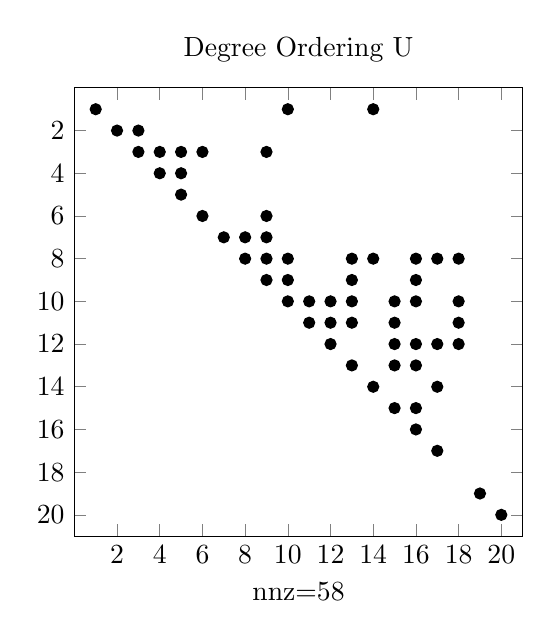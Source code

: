 \begin{tikzpicture}
    \begin{axis}
        [   unit vector ratio* = 1 1 1
        ,   y dir = reverse
        ,   xmin = 0
        ,   ymin = 0
        ,   xmax = 21
        ,   ymax = 21
        ,   xlabel = {nnz=58}
        ,   xtick = {2,4,6,8,10,12,14,16,18,20}
        ,   ytick = {2,4,6,8,10,12,14,16,18,20}
        ,   title = {Degree Ordering U}
        ]
        \addplot[only marks] coordinates {
(1,1)(2,2)(3,2)(3,3)(4,3)(4,4)(5,3)(5,4)(5,5)(6,3)(6,6)(7,7)(8,7)(8,8)(9,3)(9,6)(9,7)(9,8)(9,9)(10,1)(10,8)(10,9)(10,10)(11,10)(11,11)(12,10)(12,11)(12,12)(13,8)(13,9)(13,10)(13,11)(13,13)(14,1)(14,8)(14,14)(15,10)(15,11)(15,12)(15,13)(15,15)(16,8)(16,9)(16,10)(16,12)(16,13)(16,15)(16,16)(17,8)(17,12)(17,14)(17,17)(18,8)(18,10)(18,11)(18,12)(19,19)(20,20)
        };
    \end{axis}
\end{tikzpicture}